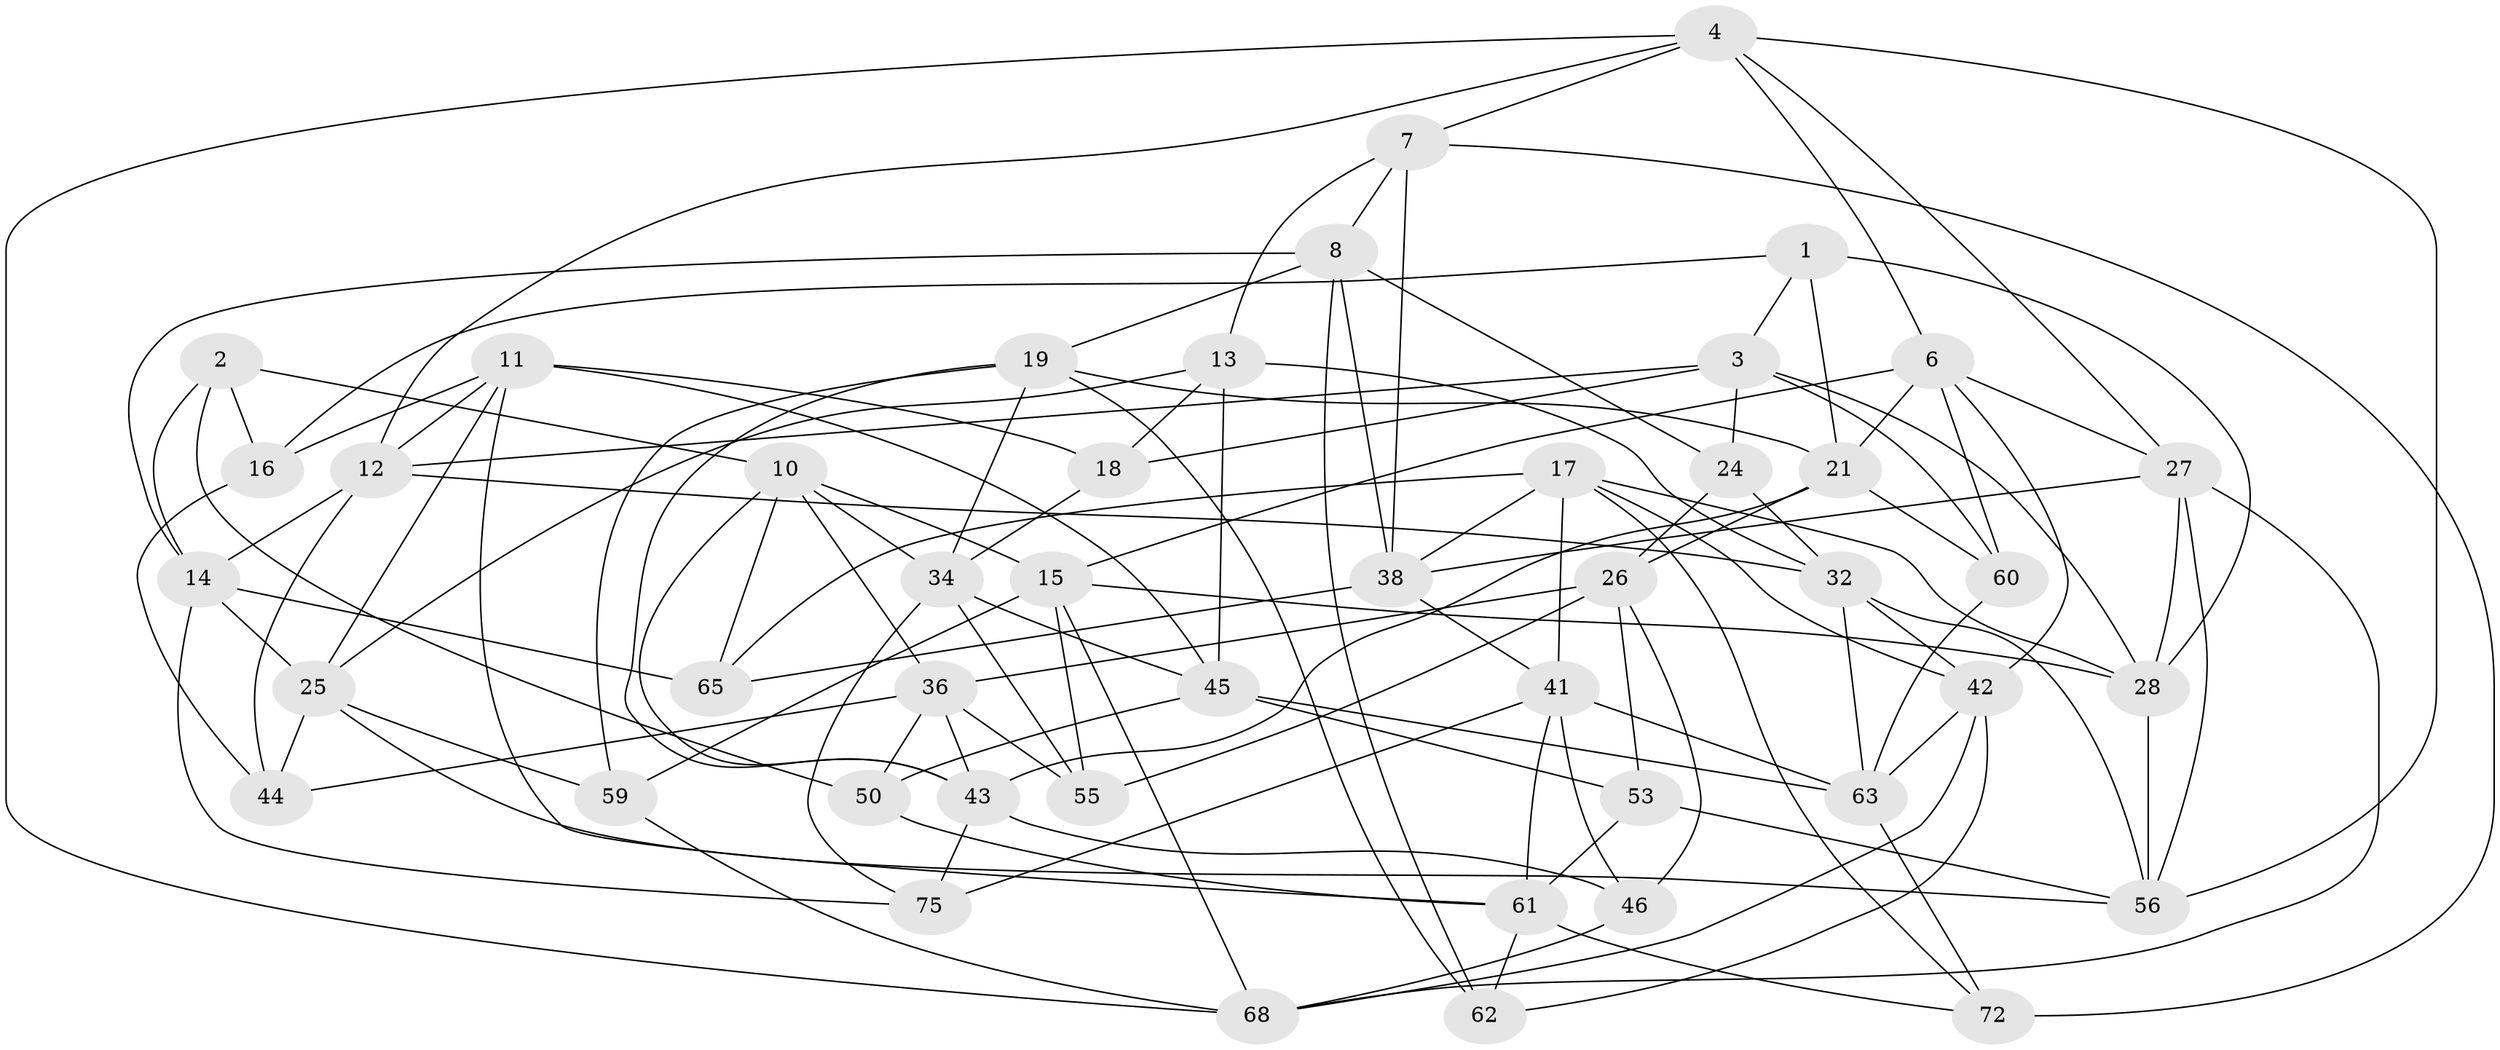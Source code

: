 // original degree distribution, {4: 1.0}
// Generated by graph-tools (version 1.1) at 2025/11/02/27/25 16:11:45]
// undirected, 46 vertices, 121 edges
graph export_dot {
graph [start="1"]
  node [color=gray90,style=filled];
  1;
  2;
  3 [super="+5"];
  4 [super="+70"];
  6 [super="+22"];
  7 [super="+31"];
  8 [super="+9"];
  10 [super="+37"];
  11 [super="+23"];
  12 [super="+20"];
  13 [super="+58"];
  14 [super="+57"];
  15 [super="+29"];
  16;
  17 [super="+48"];
  18;
  19 [super="+33"];
  21 [super="+39"];
  24;
  25 [super="+47"];
  26 [super="+30"];
  27 [super="+35"];
  28 [super="+66"];
  32 [super="+40"];
  34 [super="+51"];
  36 [super="+64"];
  38 [super="+74"];
  41 [super="+52"];
  42 [super="+71"];
  43 [super="+54"];
  44;
  45 [super="+49"];
  46;
  50;
  53;
  55;
  56 [super="+73"];
  59;
  60;
  61 [super="+76"];
  62;
  63 [super="+67"];
  65;
  68 [super="+69"];
  72;
  75;
  1 -- 16;
  1 -- 28;
  1 -- 21;
  1 -- 3;
  2 -- 14;
  2 -- 16;
  2 -- 50;
  2 -- 10;
  3 -- 60;
  3 -- 18;
  3 -- 24;
  3 -- 28;
  3 -- 12;
  4 -- 68;
  4 -- 6;
  4 -- 56;
  4 -- 27;
  4 -- 12;
  4 -- 7;
  6 -- 15;
  6 -- 21;
  6 -- 42;
  6 -- 27;
  6 -- 60;
  7 -- 72;
  7 -- 38;
  7 -- 13 [weight=2];
  7 -- 8;
  8 -- 24;
  8 -- 62;
  8 -- 38;
  8 -- 19;
  8 -- 14;
  10 -- 34;
  10 -- 65;
  10 -- 43;
  10 -- 36;
  10 -- 15;
  11 -- 16;
  11 -- 25;
  11 -- 12;
  11 -- 18;
  11 -- 45;
  11 -- 61;
  12 -- 32;
  12 -- 14;
  12 -- 44;
  13 -- 25;
  13 -- 45;
  13 -- 32;
  13 -- 18;
  14 -- 75;
  14 -- 65;
  14 -- 25;
  15 -- 59;
  15 -- 55;
  15 -- 28;
  15 -- 68;
  16 -- 44;
  17 -- 65;
  17 -- 72;
  17 -- 38;
  17 -- 42;
  17 -- 28;
  17 -- 41;
  18 -- 34;
  19 -- 59;
  19 -- 62;
  19 -- 21;
  19 -- 43;
  19 -- 34;
  21 -- 43;
  21 -- 26;
  21 -- 60;
  24 -- 32;
  24 -- 26;
  25 -- 44;
  25 -- 56;
  25 -- 59;
  26 -- 36;
  26 -- 53;
  26 -- 46;
  26 -- 55;
  27 -- 38;
  27 -- 28;
  27 -- 56;
  27 -- 68;
  28 -- 56;
  32 -- 42;
  32 -- 56;
  32 -- 63;
  34 -- 75;
  34 -- 55;
  34 -- 45;
  36 -- 43;
  36 -- 50;
  36 -- 44;
  36 -- 55;
  38 -- 65;
  38 -- 41;
  41 -- 75;
  41 -- 61;
  41 -- 63;
  41 -- 46;
  42 -- 62;
  42 -- 63;
  42 -- 68;
  43 -- 75;
  43 -- 46;
  45 -- 50;
  45 -- 53;
  45 -- 63;
  46 -- 68;
  50 -- 61;
  53 -- 61;
  53 -- 56;
  59 -- 68;
  60 -- 63;
  61 -- 72;
  61 -- 62;
  63 -- 72;
}
